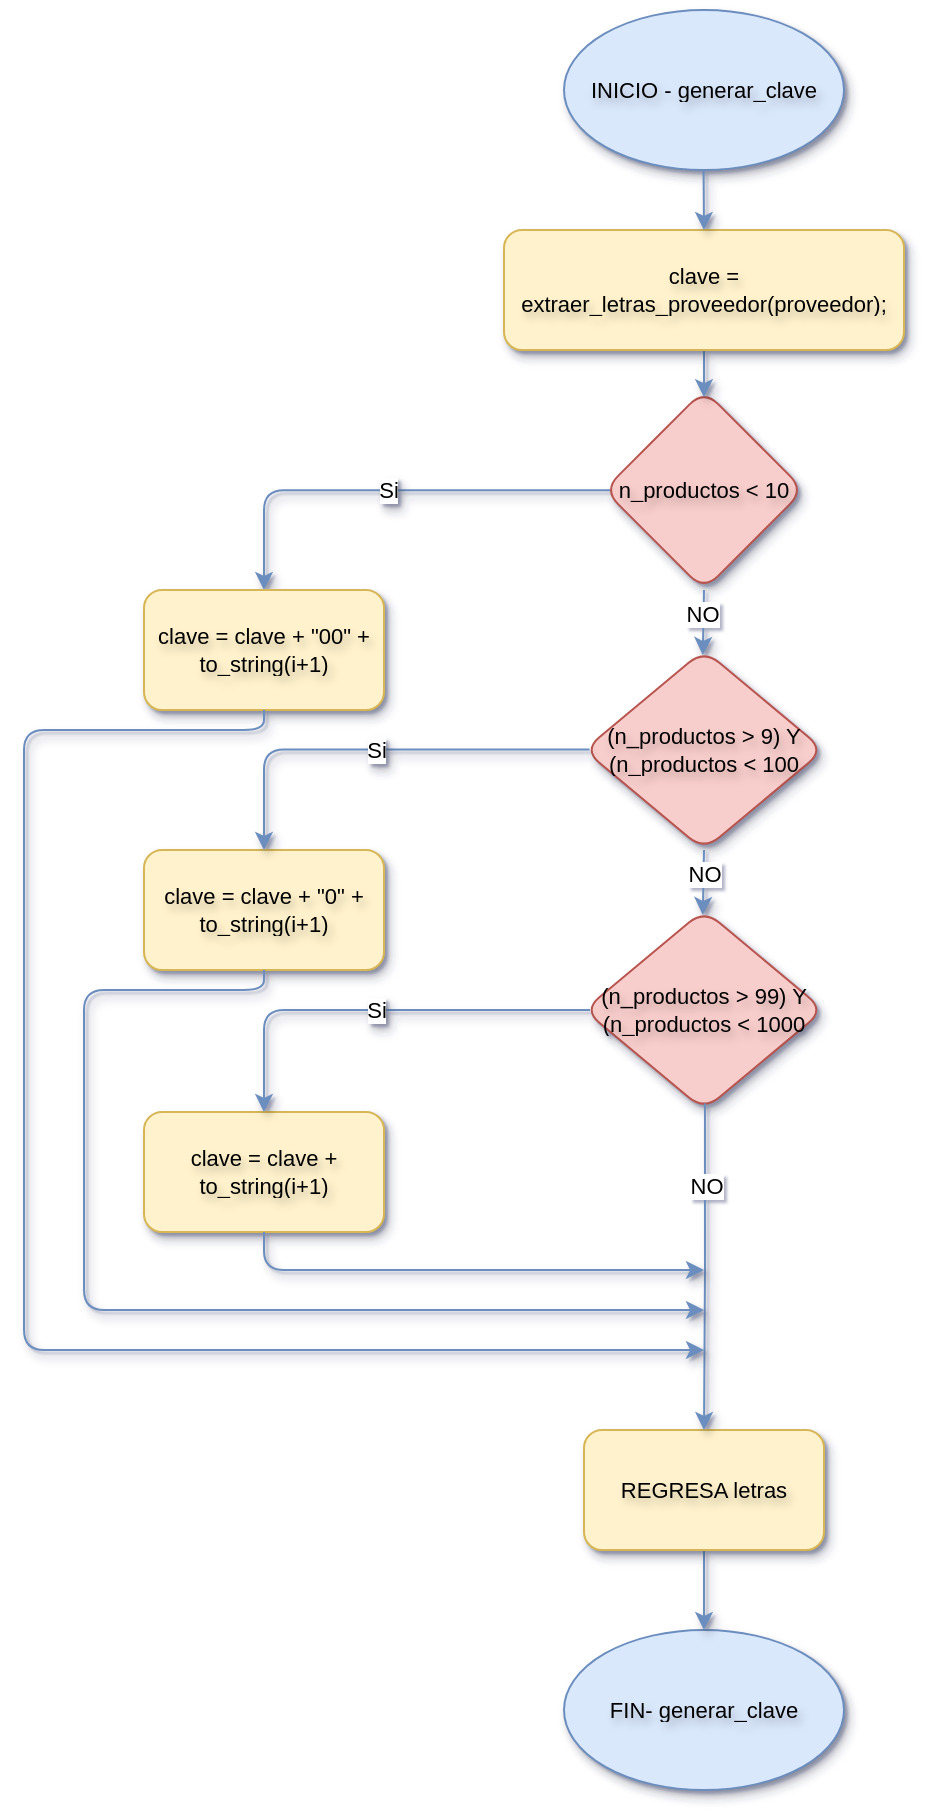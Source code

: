 <mxfile version="25.0.2">
  <diagram name="Página-1" id="XoVfdVzmXT0FCT3dWPdM">
    <mxGraphModel dx="2100" dy="1242" grid="1" gridSize="10" guides="1" tooltips="1" connect="1" arrows="1" fold="1" page="1" pageScale="1" pageWidth="827" pageHeight="1169" background="none" math="0" shadow="1">
      <root>
        <mxCell id="0" />
        <mxCell id="1" parent="0" />
        <mxCell id="gqJFN9A-wY2o9Y6DUlTp-1" value="INICIO - generar_clave" style="ellipse;whiteSpace=wrap;rounded=1;fillColor=#dae8fc;strokeColor=#6c8ebf;textShadow=1;strokeWidth=1;shadow=1;html=1;horizontal=1;fontSize=11;fontStyle=0;spacing=2;" parent="1" vertex="1">
          <mxGeometry x="300" y="10" width="140" height="80" as="geometry" />
        </mxCell>
        <mxCell id="gqJFN9A-wY2o9Y6DUlTp-2" value="Si" style="edgeStyle=orthogonalEdgeStyle;rounded=1;orthogonalLoop=1;jettySize=auto;entryX=0.5;entryY=0;entryDx=0;entryDy=0;fillColor=#dae8fc;strokeColor=#6c8ebf;textShadow=1;strokeWidth=1;shadow=1;html=1;horizontal=1;fontSize=11;fontStyle=0;spacing=2;exitX=0.047;exitY=0.501;exitDx=0;exitDy=0;exitPerimeter=0;" parent="1" source="gqJFN9A-wY2o9Y6DUlTp-3" target="gqJFN9A-wY2o9Y6DUlTp-7" edge="1">
          <mxGeometry relative="1" as="geometry" />
        </mxCell>
        <mxCell id="gqJFN9A-wY2o9Y6DUlTp-3" value="n_productos &amp;lt; 10" style="rhombus;whiteSpace=wrap;rounded=1;fillColor=#f8cecc;strokeColor=#b85450;textShadow=1;strokeWidth=1;shadow=1;html=1;horizontal=1;fontSize=11;fontStyle=0;spacing=2;" parent="1" vertex="1">
          <mxGeometry x="320" y="200" width="100" height="100" as="geometry" />
        </mxCell>
        <mxCell id="gqJFN9A-wY2o9Y6DUlTp-4" value="" style="edgeStyle=orthogonalEdgeStyle;rounded=1;orthogonalLoop=1;jettySize=auto;entryX=0.5;entryY=0.036;entryDx=0;entryDy=0;entryPerimeter=0;fillColor=#dae8fc;strokeColor=#6c8ebf;textShadow=1;strokeWidth=1;shadow=1;html=1;horizontal=1;fontSize=11;fontStyle=0;spacing=2;exitX=0.5;exitY=1;exitDx=0;exitDy=0;" parent="1" source="gqJFN9A-wY2o9Y6DUlTp-11" target="gqJFN9A-wY2o9Y6DUlTp-3" edge="1">
          <mxGeometry relative="1" as="geometry">
            <mxPoint x="370" y="230" as="sourcePoint" />
          </mxGeometry>
        </mxCell>
        <mxCell id="gqJFN9A-wY2o9Y6DUlTp-7" value="clave = clave + &quot;00&quot; + to_string(i+1)" style="rounded=1;whiteSpace=wrap;fillColor=#fff2cc;strokeColor=#d6b656;textShadow=1;strokeWidth=1;shadow=1;html=1;horizontal=1;fontSize=11;fontStyle=0;spacing=2;" parent="1" vertex="1">
          <mxGeometry x="90" y="300" width="120" height="60" as="geometry" />
        </mxCell>
        <mxCell id="gqJFN9A-wY2o9Y6DUlTp-8" value="FIN- generar_clave" style="ellipse;whiteSpace=wrap;rounded=1;fillColor=#dae8fc;strokeColor=#6c8ebf;textShadow=1;strokeWidth=1;shadow=1;html=1;horizontal=1;fontSize=11;fontStyle=0;spacing=2;" parent="1" vertex="1">
          <mxGeometry x="300" y="820" width="140" height="80" as="geometry" />
        </mxCell>
        <mxCell id="gqJFN9A-wY2o9Y6DUlTp-9" value="" style="edgeStyle=orthogonalEdgeStyle;rounded=0;orthogonalLoop=1;jettySize=auto;fillColor=#dae8fc;strokeColor=#6c8ebf;textShadow=1;strokeWidth=1;shadow=1;html=1;horizontal=1;fontSize=11;fontStyle=0;spacing=2;exitX=0.5;exitY=1;exitDx=0;exitDy=0;" parent="1" source="gqJFN9A-wY2o9Y6DUlTp-10" target="gqJFN9A-wY2o9Y6DUlTp-8" edge="1">
          <mxGeometry relative="1" as="geometry">
            <mxPoint x="370" y="650" as="sourcePoint" />
          </mxGeometry>
        </mxCell>
        <mxCell id="gqJFN9A-wY2o9Y6DUlTp-10" value="REGRESA letras" style="rounded=1;whiteSpace=wrap;fillColor=#fff2cc;strokeColor=#d6b656;textShadow=1;strokeWidth=1;shadow=1;html=1;horizontal=1;fontSize=11;fontStyle=0;spacing=2;" parent="1" vertex="1">
          <mxGeometry x="310" y="720" width="120" height="60" as="geometry" />
        </mxCell>
        <mxCell id="gqJFN9A-wY2o9Y6DUlTp-11" value="clave = extraer_letras_proveedor(proveedor);" style="rounded=1;whiteSpace=wrap;fillColor=#fff2cc;strokeColor=#d6b656;textShadow=1;strokeWidth=1;shadow=1;html=1;horizontal=1;fontSize=11;fontStyle=0;spacing=2;" parent="1" vertex="1">
          <mxGeometry x="270" y="120" width="200" height="60" as="geometry" />
        </mxCell>
        <mxCell id="gqJFN9A-wY2o9Y6DUlTp-24" value="" style="edgeStyle=orthogonalEdgeStyle;rounded=1;orthogonalLoop=1;jettySize=auto;fillColor=#dae8fc;strokeColor=#6c8ebf;textShadow=1;strokeWidth=1;shadow=1;html=1;horizontal=1;fontSize=11;fontStyle=0;spacing=2;exitX=0.5;exitY=1;exitDx=0;exitDy=0;" parent="1" edge="1">
          <mxGeometry relative="1" as="geometry">
            <mxPoint x="369.79" y="90" as="sourcePoint" />
            <mxPoint x="370" y="120" as="targetPoint" />
          </mxGeometry>
        </mxCell>
        <mxCell id="gqJFN9A-wY2o9Y6DUlTp-35" value="" style="edgeStyle=orthogonalEdgeStyle;rounded=1;orthogonalLoop=1;jettySize=auto;fillColor=#dae8fc;strokeColor=#6c8ebf;textShadow=1;strokeWidth=1;shadow=1;html=1;horizontal=1;fontSize=11;fontStyle=0;spacing=2;exitX=0.5;exitY=1;exitDx=0;exitDy=0;entryX=0.495;entryY=0.025;entryDx=0;entryDy=0;entryPerimeter=0;" parent="1" source="gqJFN9A-wY2o9Y6DUlTp-3" target="gqJFN9A-wY2o9Y6DUlTp-36" edge="1">
          <mxGeometry x="0.333" y="-20" relative="1" as="geometry">
            <mxPoint x="427" y="260" as="sourcePoint" />
            <mxPoint x="370" y="310" as="targetPoint" />
            <mxPoint as="offset" />
          </mxGeometry>
        </mxCell>
        <mxCell id="Yv2_rMtM-sKNsowqbUO5-1" value="NO" style="edgeLabel;html=1;align=center;verticalAlign=middle;resizable=0;points=[];" parent="gqJFN9A-wY2o9Y6DUlTp-35" vertex="1" connectable="0">
          <mxGeometry x="-0.261" y="-1" relative="1" as="geometry">
            <mxPoint as="offset" />
          </mxGeometry>
        </mxCell>
        <mxCell id="gqJFN9A-wY2o9Y6DUlTp-36" value="(n_productos &amp;gt; 9) Y (n_productos &amp;lt; 100" style="rhombus;whiteSpace=wrap;rounded=1;fillColor=#f8cecc;strokeColor=#b85450;textShadow=1;strokeWidth=1;shadow=1;html=1;horizontal=1;fontSize=11;fontStyle=0;spacing=2;" parent="1" vertex="1">
          <mxGeometry x="310" y="330" width="120" height="100" as="geometry" />
        </mxCell>
        <mxCell id="gqJFN9A-wY2o9Y6DUlTp-37" value="clave = clave + &quot;0&quot; + to_string(i+1)" style="rounded=1;whiteSpace=wrap;fillColor=#fff2cc;strokeColor=#d6b656;textShadow=1;strokeWidth=1;shadow=1;html=1;horizontal=1;fontSize=11;fontStyle=0;spacing=2;" parent="1" vertex="1">
          <mxGeometry x="90" y="430" width="120" height="60" as="geometry" />
        </mxCell>
        <mxCell id="gqJFN9A-wY2o9Y6DUlTp-38" value="Si" style="edgeStyle=orthogonalEdgeStyle;rounded=1;orthogonalLoop=1;jettySize=auto;fillColor=#dae8fc;strokeColor=#6c8ebf;textShadow=1;strokeWidth=1;shadow=1;html=1;horizontal=1;fontSize=11;fontStyle=0;spacing=2;entryX=0.5;entryY=0;entryDx=0;entryDy=0;exitX=0.023;exitY=0.498;exitDx=0;exitDy=0;exitPerimeter=0;" parent="1" source="gqJFN9A-wY2o9Y6DUlTp-36" target="gqJFN9A-wY2o9Y6DUlTp-37" edge="1">
          <mxGeometry relative="1" as="geometry">
            <mxPoint x="310" y="379" as="sourcePoint" />
            <mxPoint x="160" y="380" as="targetPoint" />
          </mxGeometry>
        </mxCell>
        <mxCell id="gqJFN9A-wY2o9Y6DUlTp-39" value="" style="edgeStyle=orthogonalEdgeStyle;rounded=1;orthogonalLoop=1;jettySize=auto;fillColor=#dae8fc;strokeColor=#6c8ebf;textShadow=1;strokeWidth=1;shadow=1;html=1;horizontal=1;fontSize=11;fontStyle=0;spacing=2;exitX=0.5;exitY=1;exitDx=0;exitDy=0;entryX=0.495;entryY=0.025;entryDx=0;entryDy=0;entryPerimeter=0;" parent="1" target="gqJFN9A-wY2o9Y6DUlTp-40" edge="1">
          <mxGeometry x="0.333" y="-20" relative="1" as="geometry">
            <mxPoint x="370" y="430" as="sourcePoint" />
            <mxPoint x="370" y="440" as="targetPoint" />
            <mxPoint as="offset" />
          </mxGeometry>
        </mxCell>
        <mxCell id="Yv2_rMtM-sKNsowqbUO5-2" value="NO" style="edgeLabel;html=1;align=center;verticalAlign=middle;resizable=0;points=[];" parent="gqJFN9A-wY2o9Y6DUlTp-39" vertex="1" connectable="0">
          <mxGeometry x="-0.283" relative="1" as="geometry">
            <mxPoint as="offset" />
          </mxGeometry>
        </mxCell>
        <mxCell id="gqJFN9A-wY2o9Y6DUlTp-40" value="(n_productos &amp;gt; 99) Y (n_productos &amp;lt; 1000" style="rhombus;whiteSpace=wrap;rounded=1;fillColor=#f8cecc;strokeColor=#b85450;textShadow=1;strokeWidth=1;shadow=1;html=1;horizontal=1;fontSize=11;fontStyle=0;spacing=2;" parent="1" vertex="1">
          <mxGeometry x="310" y="460" width="120" height="100" as="geometry" />
        </mxCell>
        <mxCell id="gqJFN9A-wY2o9Y6DUlTp-41" value="clave = clave + to_string(i+1)" style="rounded=1;whiteSpace=wrap;fillColor=#fff2cc;strokeColor=#d6b656;textShadow=1;strokeWidth=1;shadow=1;html=1;horizontal=1;fontSize=11;fontStyle=0;spacing=2;" parent="1" vertex="1">
          <mxGeometry x="90" y="561" width="120" height="60" as="geometry" />
        </mxCell>
        <mxCell id="gqJFN9A-wY2o9Y6DUlTp-42" value="Si" style="edgeStyle=orthogonalEdgeStyle;rounded=1;orthogonalLoop=1;jettySize=auto;fillColor=#dae8fc;strokeColor=#6c8ebf;textShadow=1;strokeWidth=1;shadow=1;html=1;horizontal=1;fontSize=11;fontStyle=0;spacing=2;exitX=0.025;exitY=0.5;exitDx=0;exitDy=0;exitPerimeter=0;entryX=0.5;entryY=0;entryDx=0;entryDy=0;" parent="1" source="gqJFN9A-wY2o9Y6DUlTp-40" target="gqJFN9A-wY2o9Y6DUlTp-41" edge="1">
          <mxGeometry relative="1" as="geometry">
            <mxPoint x="316" y="510" as="sourcePoint" />
            <mxPoint x="160" y="511" as="targetPoint" />
          </mxGeometry>
        </mxCell>
        <mxCell id="gqJFN9A-wY2o9Y6DUlTp-43" value="" style="edgeStyle=orthogonalEdgeStyle;rounded=0;orthogonalLoop=1;jettySize=auto;fillColor=#dae8fc;strokeColor=#6c8ebf;textShadow=1;strokeWidth=1;shadow=1;html=1;horizontal=1;fontSize=11;fontStyle=0;spacing=2;exitX=0.504;exitY=0.968;exitDx=0;exitDy=0;exitPerimeter=0;entryX=0.5;entryY=0;entryDx=0;entryDy=0;" parent="1" source="gqJFN9A-wY2o9Y6DUlTp-40" target="gqJFN9A-wY2o9Y6DUlTp-10" edge="1">
          <mxGeometry relative="1" as="geometry">
            <mxPoint x="369.74" y="560" as="sourcePoint" />
            <mxPoint x="370" y="710" as="targetPoint" />
          </mxGeometry>
        </mxCell>
        <mxCell id="Yv2_rMtM-sKNsowqbUO5-3" value="NO" style="edgeLabel;html=1;align=center;verticalAlign=middle;resizable=0;points=[];" parent="gqJFN9A-wY2o9Y6DUlTp-43" vertex="1" connectable="0">
          <mxGeometry x="-0.506" relative="1" as="geometry">
            <mxPoint as="offset" />
          </mxGeometry>
        </mxCell>
        <mxCell id="gqJFN9A-wY2o9Y6DUlTp-44" value="" style="edgeStyle=orthogonalEdgeStyle;rounded=1;orthogonalLoop=1;jettySize=auto;fillColor=#dae8fc;strokeColor=#6c8ebf;textShadow=1;strokeWidth=1;shadow=1;html=1;horizontal=1;fontSize=11;fontStyle=0;spacing=2;exitX=0.5;exitY=1;exitDx=0;exitDy=0;" parent="1" source="gqJFN9A-wY2o9Y6DUlTp-7" edge="1">
          <mxGeometry x="0.028" y="40" relative="1" as="geometry">
            <mxPoint x="155" y="370" as="sourcePoint" />
            <mxPoint x="370" y="680" as="targetPoint" />
            <Array as="points">
              <mxPoint x="150" y="370" />
              <mxPoint x="30" y="370" />
              <mxPoint x="30" y="680" />
            </Array>
            <mxPoint as="offset" />
          </mxGeometry>
        </mxCell>
        <mxCell id="gqJFN9A-wY2o9Y6DUlTp-45" value="" style="edgeStyle=orthogonalEdgeStyle;rounded=1;orthogonalLoop=1;jettySize=auto;fillColor=#dae8fc;strokeColor=#6c8ebf;textShadow=1;strokeWidth=1;shadow=1;html=1;horizontal=1;fontSize=11;fontStyle=0;spacing=2;exitX=0.5;exitY=1;exitDx=0;exitDy=0;" parent="1" edge="1">
          <mxGeometry x="0.028" y="40" relative="1" as="geometry">
            <mxPoint x="150" y="490" as="sourcePoint" />
            <mxPoint x="370" y="660" as="targetPoint" />
            <Array as="points">
              <mxPoint x="150" y="500" />
              <mxPoint x="60" y="500" />
              <mxPoint x="60" y="660" />
              <mxPoint x="370" y="660" />
            </Array>
            <mxPoint as="offset" />
          </mxGeometry>
        </mxCell>
        <mxCell id="gqJFN9A-wY2o9Y6DUlTp-46" value="" style="edgeStyle=orthogonalEdgeStyle;rounded=1;orthogonalLoop=1;jettySize=auto;fillColor=#dae8fc;strokeColor=#6c8ebf;textShadow=1;strokeWidth=1;shadow=1;html=1;horizontal=1;fontSize=11;fontStyle=0;spacing=2;exitX=0.5;exitY=1;exitDx=0;exitDy=0;" parent="1" edge="1">
          <mxGeometry x="0.028" y="40" relative="1" as="geometry">
            <mxPoint x="150" y="621" as="sourcePoint" />
            <mxPoint x="370" y="640" as="targetPoint" />
            <Array as="points">
              <mxPoint x="150" y="640" />
              <mxPoint x="370" y="640" />
            </Array>
            <mxPoint as="offset" />
          </mxGeometry>
        </mxCell>
      </root>
    </mxGraphModel>
  </diagram>
</mxfile>
